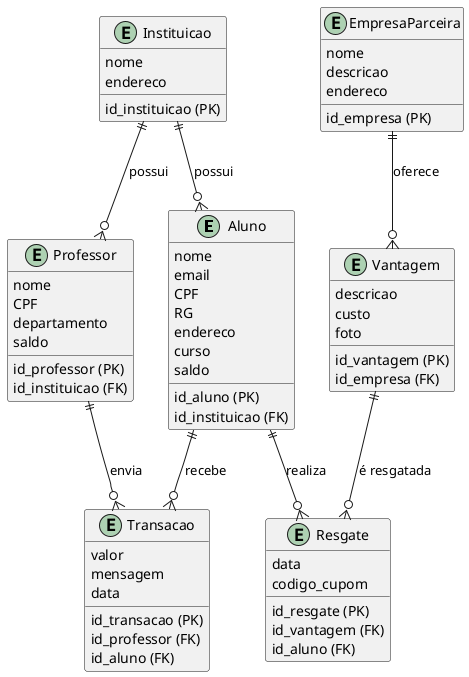 @startuml
entity "Aluno" as aluno {
    id_aluno (PK)
    nome 
    email 
    CPF 
    RG 
    endereco 
    id_instituicao (FK) 
    curso 
    saldo 
}

entity "Professor" as professor {
    id_professor (PK)
    nome 
    CPF 
    departamento 
    saldo 
    id_instituicao (FK)
}

entity "Instituicao" as instituicao {
    id_instituicao (PK)
    nome 
    endereco
}

entity "EmpresaParceira" as empresaParceira {
    id_empresa (PK)
    nome 
    descricao
    endereco 
}

entity "Vantagem" as vantagem {
    id_vantagem (PK)
    descricao 
    custo 
    foto 
    id_empresa (FK)
}

entity "Transacao" as transacao {
    id_transacao (PK)
    valor 
    mensagem 
    data 
    id_professor (FK)
    id_aluno (FK)
}

entity "Resgate" as resgate {
    id_resgate (PK)
    data 
    id_vantagem (FK)
    id_aluno (FK)
    codigo_cupom
}

aluno ||--o{ transacao : "recebe"
professor ||--o{ transacao : "envia"
aluno ||--o{ resgate : "realiza"
vantagem ||--o{ resgate : "é resgatada"
empresaParceira ||--o{ vantagem : "oferece"
instituicao ||--o{ aluno : "possui"
instituicao ||--o{ professor : "possui"
@enduml
